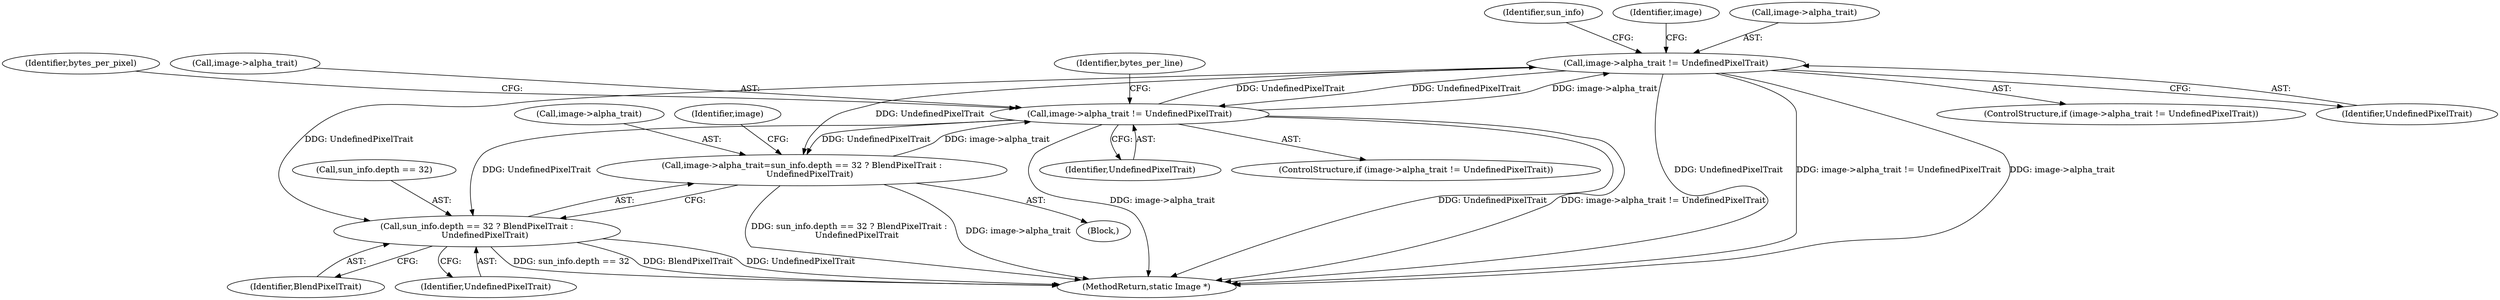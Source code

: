 digraph "0_ImageMagick_6b4aff0f117b978502ee5bcd6e753c17aec5a961@pointer" {
"1001411" [label="(Call,image->alpha_trait != UndefinedPixelTrait)"];
"1001306" [label="(Call,image->alpha_trait != UndefinedPixelTrait)"];
"1000677" [label="(Call,image->alpha_trait=sun_info.depth == 32 ? BlendPixelTrait :\n      UndefinedPixelTrait)"];
"1001411" [label="(Call,image->alpha_trait != UndefinedPixelTrait)"];
"1000681" [label="(Call,sun_info.depth == 32 ? BlendPixelTrait :\n      UndefinedPixelTrait)"];
"1000678" [label="(Call,image->alpha_trait)"];
"1001689" [label="(MethodReturn,static Image *)"];
"1001426" [label="(Identifier,sun_info)"];
"1001310" [label="(Identifier,UndefinedPixelTrait)"];
"1001312" [label="(Identifier,bytes_per_pixel)"];
"1000688" [label="(Identifier,UndefinedPixelTrait)"];
"1001417" [label="(Identifier,image)"];
"1000687" [label="(Identifier,BlendPixelTrait)"];
"1000682" [label="(Call,sun_info.depth == 32)"];
"1000209" [label="(Block,)"];
"1000691" [label="(Identifier,image)"];
"1000681" [label="(Call,sun_info.depth == 32 ? BlendPixelTrait :\n      UndefinedPixelTrait)"];
"1001412" [label="(Call,image->alpha_trait)"];
"1001411" [label="(Call,image->alpha_trait != UndefinedPixelTrait)"];
"1001410" [label="(ControlStructure,if (image->alpha_trait != UndefinedPixelTrait))"];
"1000677" [label="(Call,image->alpha_trait=sun_info.depth == 32 ? BlendPixelTrait :\n      UndefinedPixelTrait)"];
"1001307" [label="(Call,image->alpha_trait)"];
"1001305" [label="(ControlStructure,if (image->alpha_trait != UndefinedPixelTrait))"];
"1001415" [label="(Identifier,UndefinedPixelTrait)"];
"1001315" [label="(Identifier,bytes_per_line)"];
"1001306" [label="(Call,image->alpha_trait != UndefinedPixelTrait)"];
"1001411" -> "1001410"  [label="AST: "];
"1001411" -> "1001415"  [label="CFG: "];
"1001412" -> "1001411"  [label="AST: "];
"1001415" -> "1001411"  [label="AST: "];
"1001417" -> "1001411"  [label="CFG: "];
"1001426" -> "1001411"  [label="CFG: "];
"1001411" -> "1001689"  [label="DDG: UndefinedPixelTrait"];
"1001411" -> "1001689"  [label="DDG: image->alpha_trait != UndefinedPixelTrait"];
"1001411" -> "1001689"  [label="DDG: image->alpha_trait"];
"1001411" -> "1000677"  [label="DDG: UndefinedPixelTrait"];
"1001411" -> "1000681"  [label="DDG: UndefinedPixelTrait"];
"1001411" -> "1001306"  [label="DDG: UndefinedPixelTrait"];
"1001306" -> "1001411"  [label="DDG: image->alpha_trait"];
"1001306" -> "1001411"  [label="DDG: UndefinedPixelTrait"];
"1001306" -> "1001305"  [label="AST: "];
"1001306" -> "1001310"  [label="CFG: "];
"1001307" -> "1001306"  [label="AST: "];
"1001310" -> "1001306"  [label="AST: "];
"1001312" -> "1001306"  [label="CFG: "];
"1001315" -> "1001306"  [label="CFG: "];
"1001306" -> "1001689"  [label="DDG: image->alpha_trait"];
"1001306" -> "1001689"  [label="DDG: UndefinedPixelTrait"];
"1001306" -> "1001689"  [label="DDG: image->alpha_trait != UndefinedPixelTrait"];
"1001306" -> "1000677"  [label="DDG: UndefinedPixelTrait"];
"1001306" -> "1000681"  [label="DDG: UndefinedPixelTrait"];
"1000677" -> "1001306"  [label="DDG: image->alpha_trait"];
"1000677" -> "1000209"  [label="AST: "];
"1000677" -> "1000681"  [label="CFG: "];
"1000678" -> "1000677"  [label="AST: "];
"1000681" -> "1000677"  [label="AST: "];
"1000691" -> "1000677"  [label="CFG: "];
"1000677" -> "1001689"  [label="DDG: sun_info.depth == 32 ? BlendPixelTrait :\n      UndefinedPixelTrait"];
"1000677" -> "1001689"  [label="DDG: image->alpha_trait"];
"1000681" -> "1000687"  [label="CFG: "];
"1000681" -> "1000688"  [label="CFG: "];
"1000682" -> "1000681"  [label="AST: "];
"1000687" -> "1000681"  [label="AST: "];
"1000688" -> "1000681"  [label="AST: "];
"1000681" -> "1001689"  [label="DDG: sun_info.depth == 32"];
"1000681" -> "1001689"  [label="DDG: BlendPixelTrait"];
"1000681" -> "1001689"  [label="DDG: UndefinedPixelTrait"];
}
